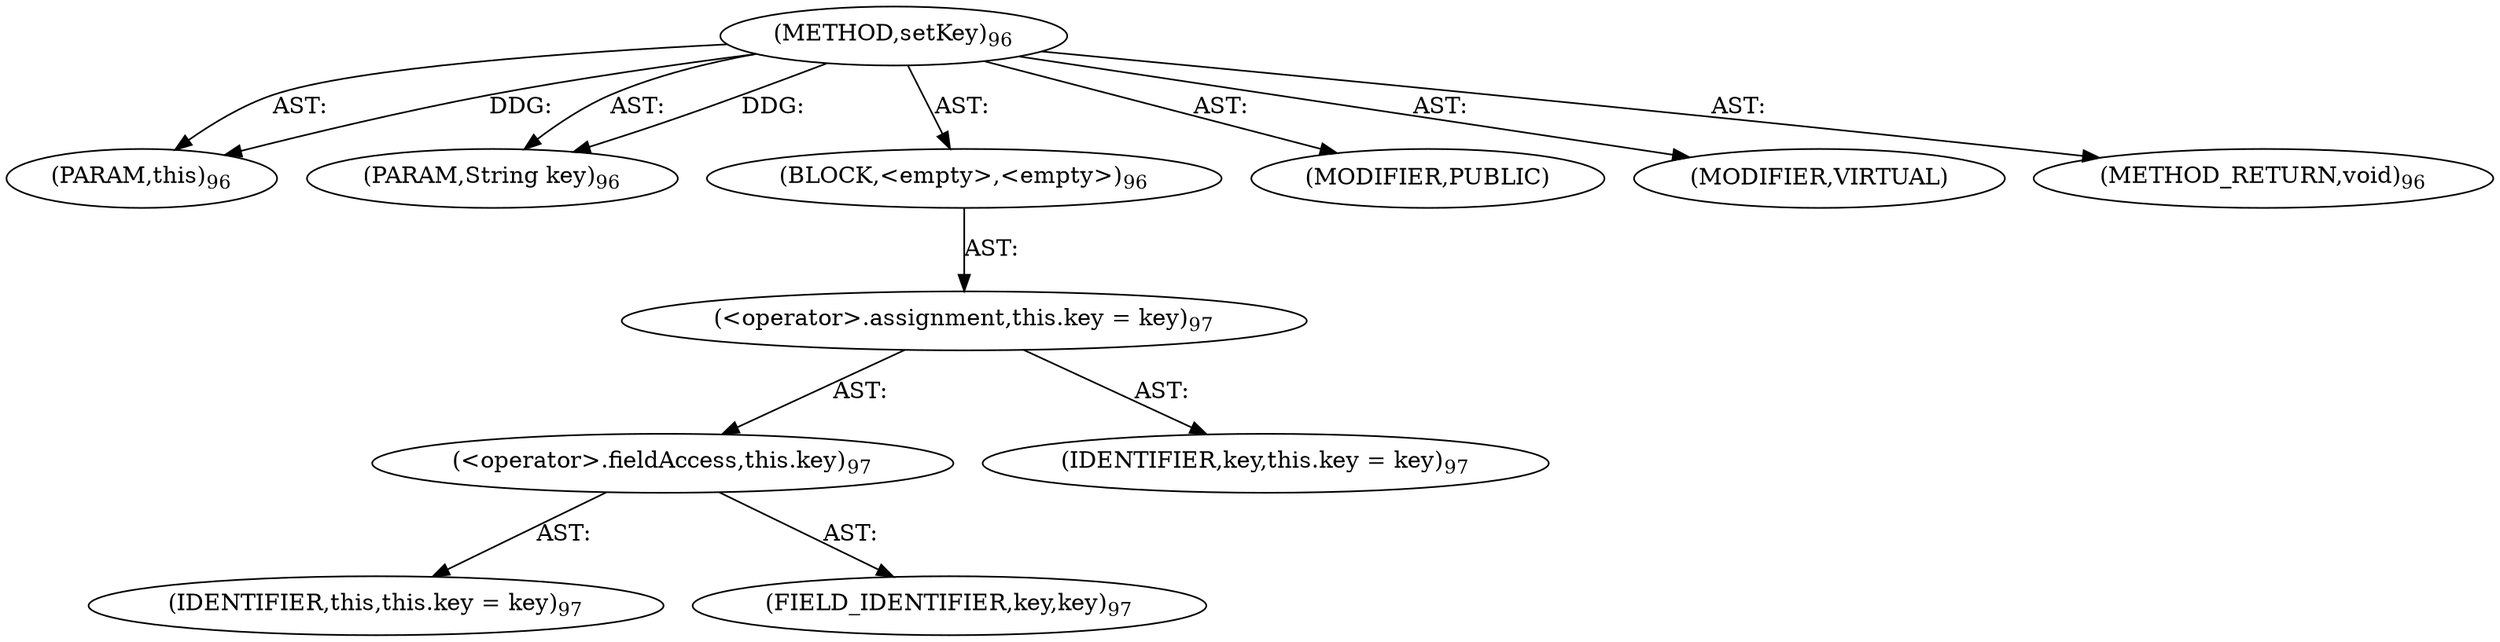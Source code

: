 digraph "setKey" {  
"111669149697" [label = <(METHOD,setKey)<SUB>96</SUB>> ]
"115964116992" [label = <(PARAM,this)<SUB>96</SUB>> ]
"115964116999" [label = <(PARAM,String key)<SUB>96</SUB>> ]
"25769803777" [label = <(BLOCK,&lt;empty&gt;,&lt;empty&gt;)<SUB>96</SUB>> ]
"30064771073" [label = <(&lt;operator&gt;.assignment,this.key = key)<SUB>97</SUB>> ]
"30064771074" [label = <(&lt;operator&gt;.fieldAccess,this.key)<SUB>97</SUB>> ]
"68719476736" [label = <(IDENTIFIER,this,this.key = key)<SUB>97</SUB>> ]
"55834574848" [label = <(FIELD_IDENTIFIER,key,key)<SUB>97</SUB>> ]
"68719476743" [label = <(IDENTIFIER,key,this.key = key)<SUB>97</SUB>> ]
"133143986181" [label = <(MODIFIER,PUBLIC)> ]
"133143986182" [label = <(MODIFIER,VIRTUAL)> ]
"128849018881" [label = <(METHOD_RETURN,void)<SUB>96</SUB>> ]
  "111669149697" -> "115964116992"  [ label = "AST: "] 
  "111669149697" -> "115964116999"  [ label = "AST: "] 
  "111669149697" -> "25769803777"  [ label = "AST: "] 
  "111669149697" -> "133143986181"  [ label = "AST: "] 
  "111669149697" -> "133143986182"  [ label = "AST: "] 
  "111669149697" -> "128849018881"  [ label = "AST: "] 
  "25769803777" -> "30064771073"  [ label = "AST: "] 
  "30064771073" -> "30064771074"  [ label = "AST: "] 
  "30064771073" -> "68719476743"  [ label = "AST: "] 
  "30064771074" -> "68719476736"  [ label = "AST: "] 
  "30064771074" -> "55834574848"  [ label = "AST: "] 
  "111669149697" -> "115964116992"  [ label = "DDG: "] 
  "111669149697" -> "115964116999"  [ label = "DDG: "] 
}
